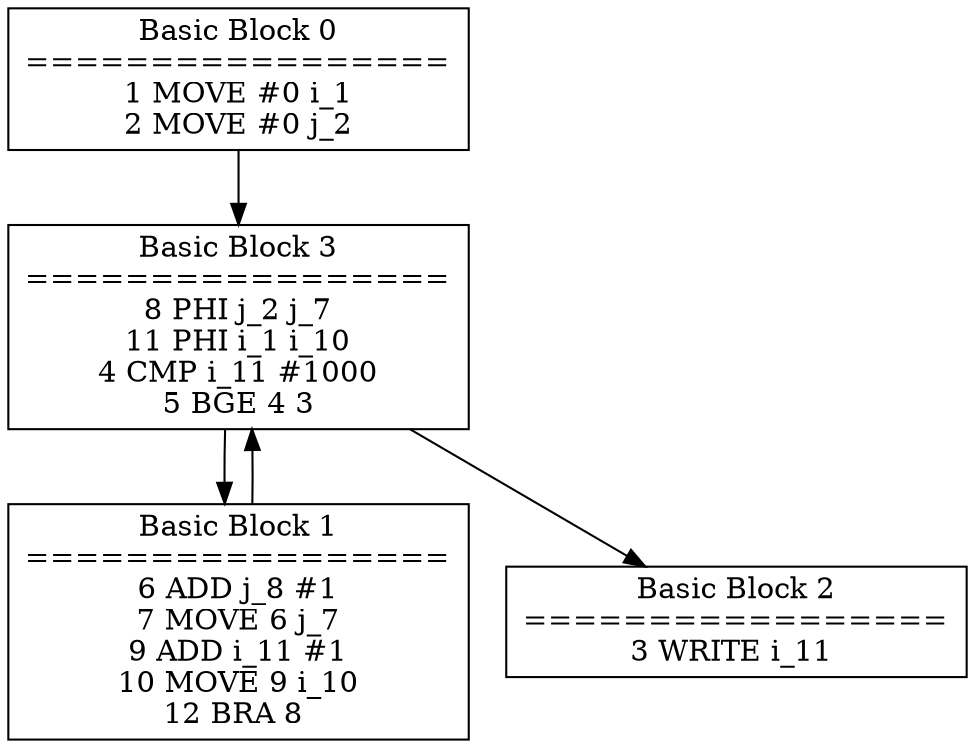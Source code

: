 digraph foo {

"Basic Block 0" [shape=box, label="Basic Block 0
=================
1 MOVE #0 i_1
2 MOVE #0 j_2
"];
"Basic Block 1" [shape=box, label="Basic Block 1
=================
6 ADD j_8 #1
7 MOVE 6 j_7
9 ADD i_11 #1
10 MOVE 9 i_10
12 BRA 8 
"];
"Basic Block 2" [shape=box, label="Basic Block 2
=================
3 WRITE i_11 
"];
"Basic Block 3" [shape=box, label="Basic Block 3
=================
8 PHI j_2 j_7
11 PHI i_1 i_10
4 CMP i_11 #1000
5 BGE 4 3
"];

"Basic Block 0" -> "Basic Block 3";
"Basic Block 1" -> "Basic Block 3";
"Basic Block 3" -> "Basic Block 1";
"Basic Block 3" -> "Basic Block 2";

}